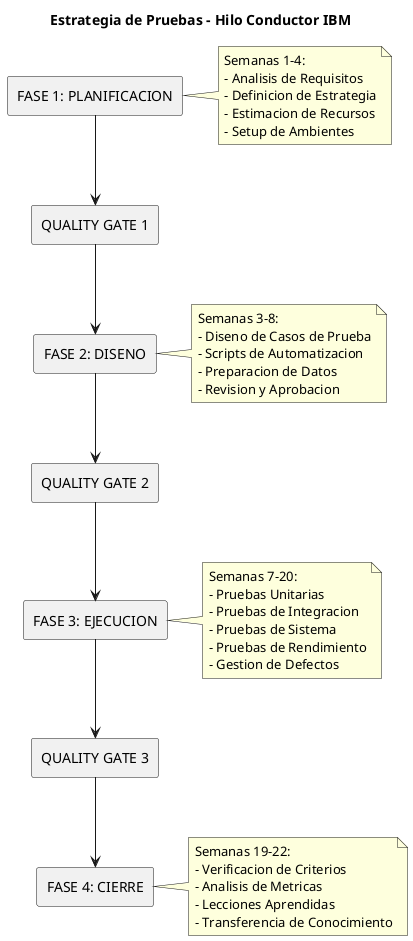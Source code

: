 @startuml estrategia-pruebas-vertical
title Estrategia de Pruebas - Hilo Conductor IBM

rectangle "FASE 1: PLANIFICACION" as fase1
rectangle "QUALITY GATE 1" as qg1
rectangle "FASE 2: DISENO" as fase2
rectangle "QUALITY GATE 2" as qg2
rectangle "FASE 3: EJECUCION" as fase3
rectangle "QUALITY GATE 3" as qg3
rectangle "FASE 4: CIERRE" as fase4

fase1 --> qg1
qg1 --> fase2
fase2 --> qg2
qg2 --> fase3
fase3 --> qg3
qg3 --> fase4

note right of fase1
Semanas 1-4:
- Analisis de Requisitos
- Definicion de Estrategia
- Estimacion de Recursos
- Setup de Ambientes
end note

note right of fase2
Semanas 3-8:
- Diseno de Casos de Prueba
- Scripts de Automatizacion
- Preparacion de Datos
- Revision y Aprobacion
end note

note right of fase3
Semanas 7-20:
- Pruebas Unitarias
- Pruebas de Integracion
- Pruebas de Sistema
- Pruebas de Rendimiento
- Gestion de Defectos
end note

note right of fase4
Semanas 19-22:
- Verificacion de Criterios
- Analisis de Metricas
- Lecciones Aprendidas
- Transferencia de Conocimiento
end note

@enduml